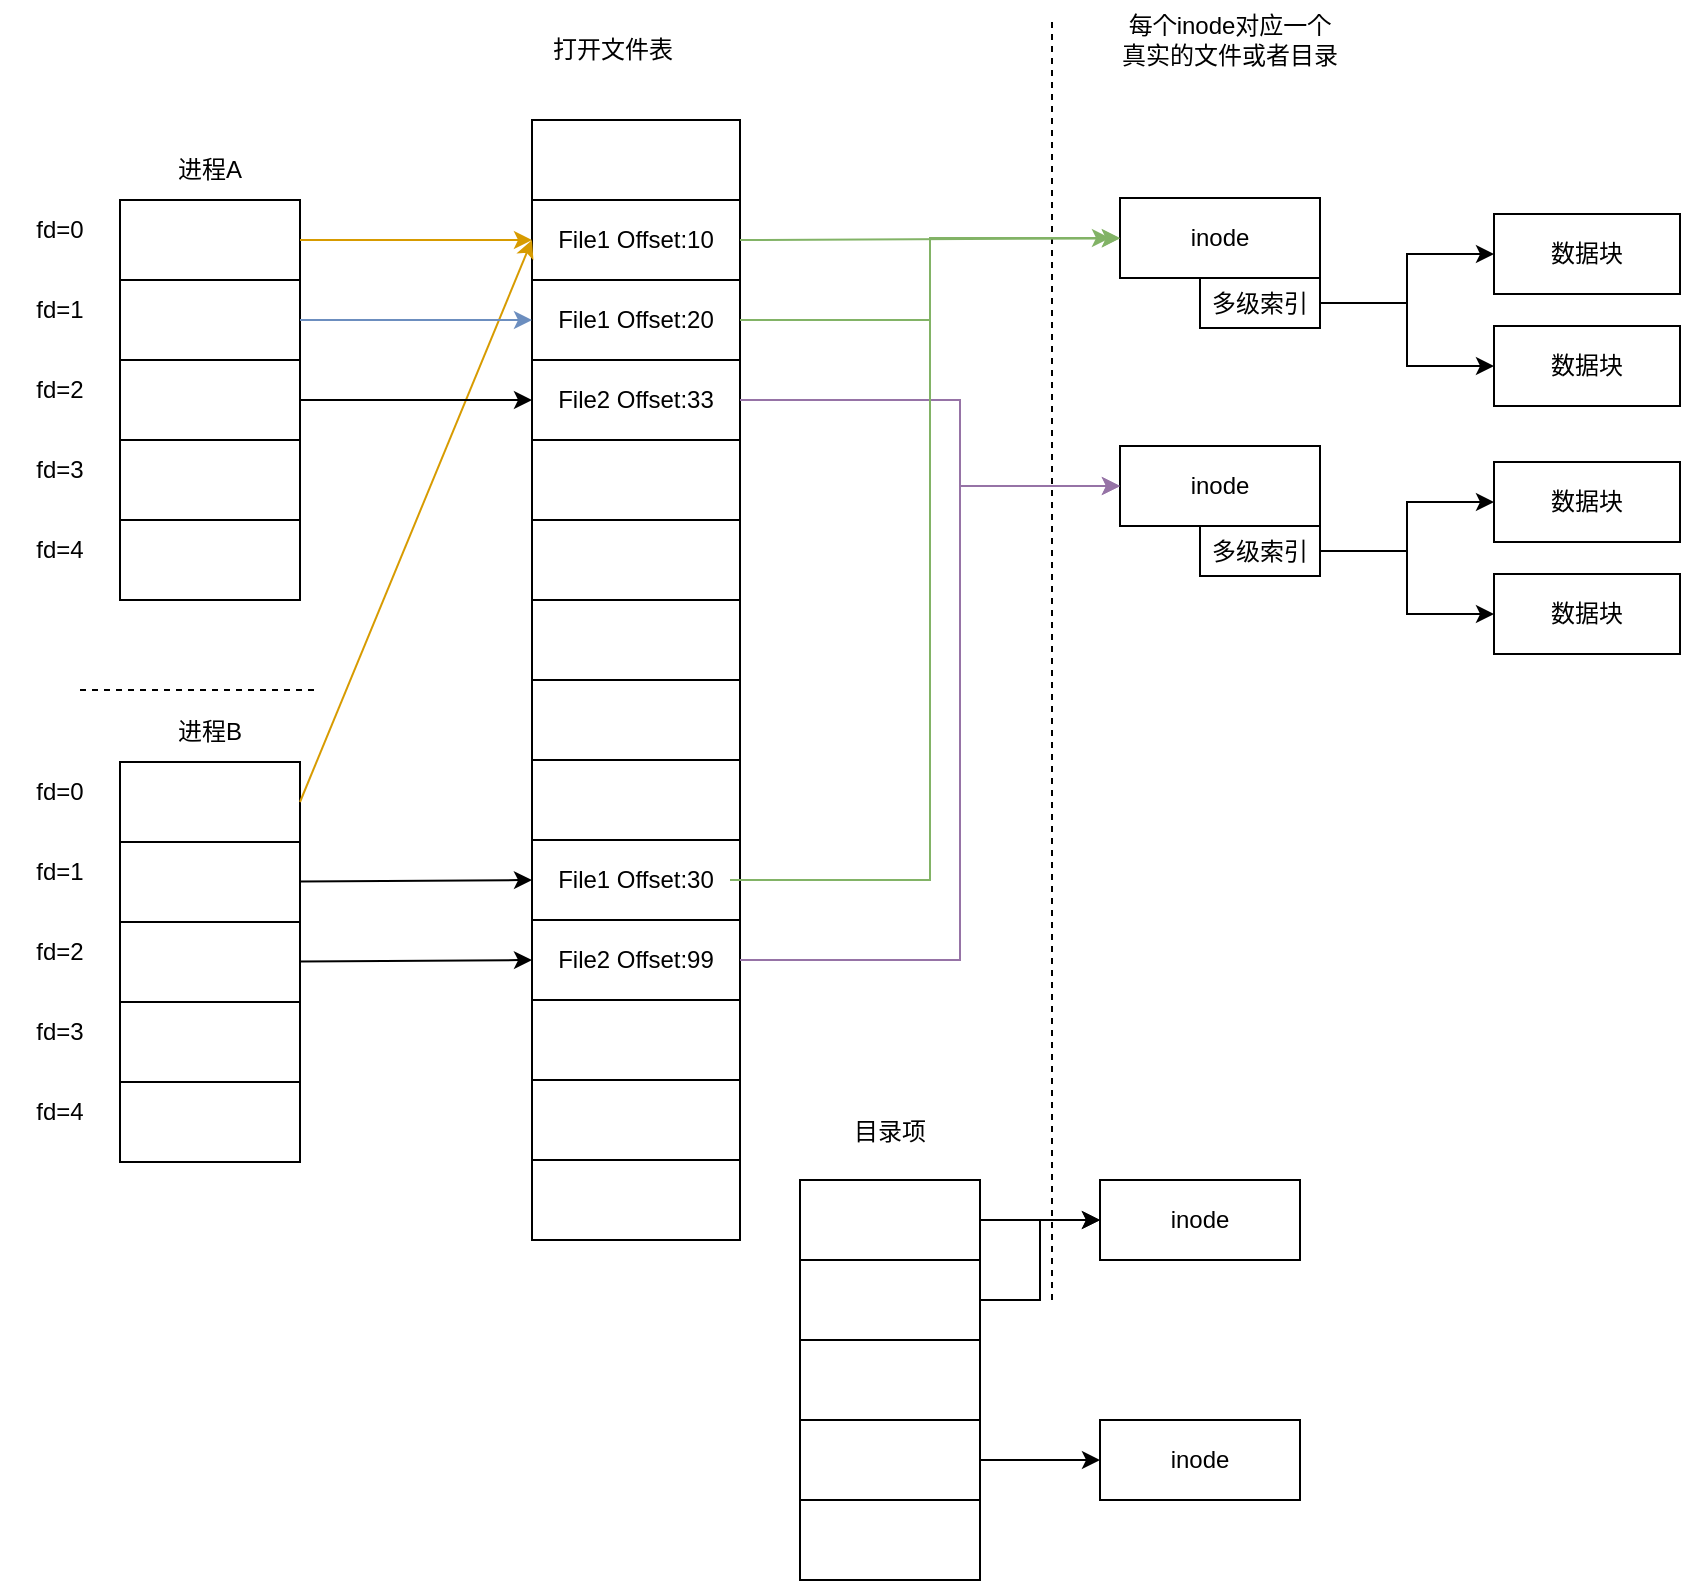 <mxfile version="20.4.0" type="github">
  <diagram id="ZzIfgdE_HQE-ywpYCpP_" name="第 1 页">
    <mxGraphModel dx="1550" dy="844" grid="1" gridSize="10" guides="1" tooltips="1" connect="1" arrows="1" fold="1" page="1" pageScale="1" pageWidth="827" pageHeight="1169" math="0" shadow="0">
      <root>
        <mxCell id="0" />
        <mxCell id="1" parent="0" />
        <mxCell id="CD1J--MnG_Ev1wGPMHWV-1" value="" style="shape=table;html=1;whiteSpace=wrap;startSize=0;container=1;collapsible=0;childLayout=tableLayout;" vertex="1" parent="1">
          <mxGeometry x="140" y="290" width="90" height="200" as="geometry" />
        </mxCell>
        <mxCell id="CD1J--MnG_Ev1wGPMHWV-2" value="" style="shape=tableRow;horizontal=0;startSize=0;swimlaneHead=0;swimlaneBody=0;top=0;left=0;bottom=0;right=0;collapsible=0;dropTarget=0;fillColor=none;points=[[0,0.5],[1,0.5]];portConstraint=eastwest;" vertex="1" parent="CD1J--MnG_Ev1wGPMHWV-1">
          <mxGeometry width="90" height="40" as="geometry" />
        </mxCell>
        <mxCell id="CD1J--MnG_Ev1wGPMHWV-3" value="" style="shape=partialRectangle;html=1;whiteSpace=wrap;connectable=0;fillColor=none;top=0;left=0;bottom=0;right=0;overflow=hidden;" vertex="1" parent="CD1J--MnG_Ev1wGPMHWV-2">
          <mxGeometry width="90" height="40" as="geometry">
            <mxRectangle width="90" height="40" as="alternateBounds" />
          </mxGeometry>
        </mxCell>
        <mxCell id="CD1J--MnG_Ev1wGPMHWV-14" value="" style="shape=tableRow;horizontal=0;startSize=0;swimlaneHead=0;swimlaneBody=0;top=0;left=0;bottom=0;right=0;collapsible=0;dropTarget=0;fillColor=none;points=[[0,0.5],[1,0.5]];portConstraint=eastwest;" vertex="1" parent="CD1J--MnG_Ev1wGPMHWV-1">
          <mxGeometry y="40" width="90" height="40" as="geometry" />
        </mxCell>
        <mxCell id="CD1J--MnG_Ev1wGPMHWV-15" value="" style="shape=partialRectangle;html=1;whiteSpace=wrap;connectable=0;fillColor=none;top=0;left=0;bottom=0;right=0;overflow=hidden;" vertex="1" parent="CD1J--MnG_Ev1wGPMHWV-14">
          <mxGeometry width="90" height="40" as="geometry">
            <mxRectangle width="90" height="40" as="alternateBounds" />
          </mxGeometry>
        </mxCell>
        <mxCell id="CD1J--MnG_Ev1wGPMHWV-6" value="" style="shape=tableRow;horizontal=0;startSize=0;swimlaneHead=0;swimlaneBody=0;top=0;left=0;bottom=0;right=0;collapsible=0;dropTarget=0;fillColor=none;points=[[0,0.5],[1,0.5]];portConstraint=eastwest;" vertex="1" parent="CD1J--MnG_Ev1wGPMHWV-1">
          <mxGeometry y="80" width="90" height="40" as="geometry" />
        </mxCell>
        <mxCell id="CD1J--MnG_Ev1wGPMHWV-7" value="" style="shape=partialRectangle;html=1;whiteSpace=wrap;connectable=0;fillColor=none;top=0;left=0;bottom=0;right=0;overflow=hidden;" vertex="1" parent="CD1J--MnG_Ev1wGPMHWV-6">
          <mxGeometry width="90" height="40" as="geometry">
            <mxRectangle width="90" height="40" as="alternateBounds" />
          </mxGeometry>
        </mxCell>
        <mxCell id="CD1J--MnG_Ev1wGPMHWV-10" value="" style="shape=tableRow;horizontal=0;startSize=0;swimlaneHead=0;swimlaneBody=0;top=0;left=0;bottom=0;right=0;collapsible=0;dropTarget=0;fillColor=none;points=[[0,0.5],[1,0.5]];portConstraint=eastwest;" vertex="1" parent="CD1J--MnG_Ev1wGPMHWV-1">
          <mxGeometry y="120" width="90" height="40" as="geometry" />
        </mxCell>
        <mxCell id="CD1J--MnG_Ev1wGPMHWV-11" value="" style="shape=partialRectangle;html=1;whiteSpace=wrap;connectable=0;fillColor=none;top=0;left=0;bottom=0;right=0;overflow=hidden;" vertex="1" parent="CD1J--MnG_Ev1wGPMHWV-10">
          <mxGeometry width="90" height="40" as="geometry">
            <mxRectangle width="90" height="40" as="alternateBounds" />
          </mxGeometry>
        </mxCell>
        <mxCell id="CD1J--MnG_Ev1wGPMHWV-19" style="shape=tableRow;horizontal=0;startSize=0;swimlaneHead=0;swimlaneBody=0;top=0;left=0;bottom=0;right=0;collapsible=0;dropTarget=0;fillColor=none;points=[[0,0.5],[1,0.5]];portConstraint=eastwest;" vertex="1" parent="CD1J--MnG_Ev1wGPMHWV-1">
          <mxGeometry y="160" width="90" height="40" as="geometry" />
        </mxCell>
        <mxCell id="CD1J--MnG_Ev1wGPMHWV-20" style="shape=partialRectangle;html=1;whiteSpace=wrap;connectable=0;fillColor=none;top=0;left=0;bottom=0;right=0;overflow=hidden;" vertex="1" parent="CD1J--MnG_Ev1wGPMHWV-19">
          <mxGeometry width="90" height="40" as="geometry">
            <mxRectangle width="90" height="40" as="alternateBounds" />
          </mxGeometry>
        </mxCell>
        <mxCell id="CD1J--MnG_Ev1wGPMHWV-22" value="fd=0" style="text;html=1;strokeColor=none;fillColor=none;align=center;verticalAlign=middle;whiteSpace=wrap;rounded=0;" vertex="1" parent="1">
          <mxGeometry x="80" y="290" width="60" height="30" as="geometry" />
        </mxCell>
        <mxCell id="CD1J--MnG_Ev1wGPMHWV-24" value="fd=1" style="text;html=1;strokeColor=none;fillColor=none;align=center;verticalAlign=middle;whiteSpace=wrap;rounded=0;" vertex="1" parent="1">
          <mxGeometry x="80" y="330" width="60" height="30" as="geometry" />
        </mxCell>
        <mxCell id="CD1J--MnG_Ev1wGPMHWV-25" value="fd=2" style="text;html=1;strokeColor=none;fillColor=none;align=center;verticalAlign=middle;whiteSpace=wrap;rounded=0;" vertex="1" parent="1">
          <mxGeometry x="80" y="370" width="60" height="30" as="geometry" />
        </mxCell>
        <mxCell id="CD1J--MnG_Ev1wGPMHWV-26" value="fd=3" style="text;html=1;strokeColor=none;fillColor=none;align=center;verticalAlign=middle;whiteSpace=wrap;rounded=0;" vertex="1" parent="1">
          <mxGeometry x="80" y="410" width="60" height="30" as="geometry" />
        </mxCell>
        <mxCell id="CD1J--MnG_Ev1wGPMHWV-27" value="fd=4" style="text;html=1;strokeColor=none;fillColor=none;align=center;verticalAlign=middle;whiteSpace=wrap;rounded=0;" vertex="1" parent="1">
          <mxGeometry x="80" y="450" width="60" height="30" as="geometry" />
        </mxCell>
        <mxCell id="CD1J--MnG_Ev1wGPMHWV-28" value="" style="shape=table;html=1;whiteSpace=wrap;startSize=0;container=1;collapsible=0;childLayout=tableLayout;" vertex="1" parent="1">
          <mxGeometry x="346" y="250" width="104" height="560" as="geometry" />
        </mxCell>
        <mxCell id="CD1J--MnG_Ev1wGPMHWV-29" value="" style="shape=tableRow;horizontal=0;startSize=0;swimlaneHead=0;swimlaneBody=0;top=0;left=0;bottom=0;right=0;collapsible=0;dropTarget=0;fillColor=none;points=[[0,0.5],[1,0.5]];portConstraint=eastwest;" vertex="1" parent="CD1J--MnG_Ev1wGPMHWV-28">
          <mxGeometry width="104" height="40" as="geometry" />
        </mxCell>
        <mxCell id="CD1J--MnG_Ev1wGPMHWV-30" value="" style="shape=partialRectangle;html=1;whiteSpace=wrap;connectable=0;fillColor=none;top=0;left=0;bottom=0;right=0;overflow=hidden;" vertex="1" parent="CD1J--MnG_Ev1wGPMHWV-29">
          <mxGeometry width="104" height="40" as="geometry">
            <mxRectangle width="104" height="40" as="alternateBounds" />
          </mxGeometry>
        </mxCell>
        <mxCell id="CD1J--MnG_Ev1wGPMHWV-31" value="" style="shape=tableRow;horizontal=0;startSize=0;swimlaneHead=0;swimlaneBody=0;top=0;left=0;bottom=0;right=0;collapsible=0;dropTarget=0;fillColor=none;points=[[0,0.5],[1,0.5]];portConstraint=eastwest;" vertex="1" parent="CD1J--MnG_Ev1wGPMHWV-28">
          <mxGeometry y="40" width="104" height="40" as="geometry" />
        </mxCell>
        <mxCell id="CD1J--MnG_Ev1wGPMHWV-32" value="File1 Offset:10" style="shape=partialRectangle;html=1;whiteSpace=wrap;connectable=0;fillColor=none;top=0;left=0;bottom=0;right=0;overflow=hidden;" vertex="1" parent="CD1J--MnG_Ev1wGPMHWV-31">
          <mxGeometry width="104" height="40" as="geometry">
            <mxRectangle width="104" height="40" as="alternateBounds" />
          </mxGeometry>
        </mxCell>
        <mxCell id="CD1J--MnG_Ev1wGPMHWV-33" value="" style="shape=tableRow;horizontal=0;startSize=0;swimlaneHead=0;swimlaneBody=0;top=0;left=0;bottom=0;right=0;collapsible=0;dropTarget=0;fillColor=none;points=[[0,0.5],[1,0.5]];portConstraint=eastwest;" vertex="1" parent="CD1J--MnG_Ev1wGPMHWV-28">
          <mxGeometry y="80" width="104" height="40" as="geometry" />
        </mxCell>
        <mxCell id="CD1J--MnG_Ev1wGPMHWV-34" value="File1 Offset:20" style="shape=partialRectangle;html=1;whiteSpace=wrap;connectable=0;fillColor=none;top=0;left=0;bottom=0;right=0;overflow=hidden;" vertex="1" parent="CD1J--MnG_Ev1wGPMHWV-33">
          <mxGeometry width="104" height="40" as="geometry">
            <mxRectangle width="104" height="40" as="alternateBounds" />
          </mxGeometry>
        </mxCell>
        <mxCell id="CD1J--MnG_Ev1wGPMHWV-35" value="" style="shape=tableRow;horizontal=0;startSize=0;swimlaneHead=0;swimlaneBody=0;top=0;left=0;bottom=0;right=0;collapsible=0;dropTarget=0;fillColor=none;points=[[0,0.5],[1,0.5]];portConstraint=eastwest;" vertex="1" parent="CD1J--MnG_Ev1wGPMHWV-28">
          <mxGeometry y="120" width="104" height="40" as="geometry" />
        </mxCell>
        <mxCell id="CD1J--MnG_Ev1wGPMHWV-36" value="File2 Offset:33" style="shape=partialRectangle;html=1;whiteSpace=wrap;connectable=0;fillColor=none;top=0;left=0;bottom=0;right=0;overflow=hidden;" vertex="1" parent="CD1J--MnG_Ev1wGPMHWV-35">
          <mxGeometry width="104" height="40" as="geometry">
            <mxRectangle width="104" height="40" as="alternateBounds" />
          </mxGeometry>
        </mxCell>
        <mxCell id="CD1J--MnG_Ev1wGPMHWV-37" style="shape=tableRow;horizontal=0;startSize=0;swimlaneHead=0;swimlaneBody=0;top=0;left=0;bottom=0;right=0;collapsible=0;dropTarget=0;fillColor=none;points=[[0,0.5],[1,0.5]];portConstraint=eastwest;" vertex="1" parent="CD1J--MnG_Ev1wGPMHWV-28">
          <mxGeometry y="160" width="104" height="40" as="geometry" />
        </mxCell>
        <mxCell id="CD1J--MnG_Ev1wGPMHWV-38" style="shape=partialRectangle;html=1;whiteSpace=wrap;connectable=0;fillColor=none;top=0;left=0;bottom=0;right=0;overflow=hidden;" vertex="1" parent="CD1J--MnG_Ev1wGPMHWV-37">
          <mxGeometry width="104" height="40" as="geometry">
            <mxRectangle width="104" height="40" as="alternateBounds" />
          </mxGeometry>
        </mxCell>
        <mxCell id="CD1J--MnG_Ev1wGPMHWV-63" style="shape=tableRow;horizontal=0;startSize=0;swimlaneHead=0;swimlaneBody=0;top=0;left=0;bottom=0;right=0;collapsible=0;dropTarget=0;fillColor=none;points=[[0,0.5],[1,0.5]];portConstraint=eastwest;" vertex="1" parent="CD1J--MnG_Ev1wGPMHWV-28">
          <mxGeometry y="200" width="104" height="40" as="geometry" />
        </mxCell>
        <mxCell id="CD1J--MnG_Ev1wGPMHWV-64" style="shape=partialRectangle;html=1;whiteSpace=wrap;connectable=0;fillColor=none;top=0;left=0;bottom=0;right=0;overflow=hidden;" vertex="1" parent="CD1J--MnG_Ev1wGPMHWV-63">
          <mxGeometry width="104" height="40" as="geometry">
            <mxRectangle width="104" height="40" as="alternateBounds" />
          </mxGeometry>
        </mxCell>
        <mxCell id="CD1J--MnG_Ev1wGPMHWV-65" style="shape=tableRow;horizontal=0;startSize=0;swimlaneHead=0;swimlaneBody=0;top=0;left=0;bottom=0;right=0;collapsible=0;dropTarget=0;fillColor=none;points=[[0,0.5],[1,0.5]];portConstraint=eastwest;" vertex="1" parent="CD1J--MnG_Ev1wGPMHWV-28">
          <mxGeometry y="240" width="104" height="40" as="geometry" />
        </mxCell>
        <mxCell id="CD1J--MnG_Ev1wGPMHWV-66" style="shape=partialRectangle;html=1;whiteSpace=wrap;connectable=0;fillColor=none;top=0;left=0;bottom=0;right=0;overflow=hidden;" vertex="1" parent="CD1J--MnG_Ev1wGPMHWV-65">
          <mxGeometry width="104" height="40" as="geometry">
            <mxRectangle width="104" height="40" as="alternateBounds" />
          </mxGeometry>
        </mxCell>
        <mxCell id="CD1J--MnG_Ev1wGPMHWV-67" style="shape=tableRow;horizontal=0;startSize=0;swimlaneHead=0;swimlaneBody=0;top=0;left=0;bottom=0;right=0;collapsible=0;dropTarget=0;fillColor=none;points=[[0,0.5],[1,0.5]];portConstraint=eastwest;" vertex="1" parent="CD1J--MnG_Ev1wGPMHWV-28">
          <mxGeometry y="280" width="104" height="40" as="geometry" />
        </mxCell>
        <mxCell id="CD1J--MnG_Ev1wGPMHWV-68" style="shape=partialRectangle;html=1;whiteSpace=wrap;connectable=0;fillColor=none;top=0;left=0;bottom=0;right=0;overflow=hidden;" vertex="1" parent="CD1J--MnG_Ev1wGPMHWV-67">
          <mxGeometry width="104" height="40" as="geometry">
            <mxRectangle width="104" height="40" as="alternateBounds" />
          </mxGeometry>
        </mxCell>
        <mxCell id="CD1J--MnG_Ev1wGPMHWV-69" style="shape=tableRow;horizontal=0;startSize=0;swimlaneHead=0;swimlaneBody=0;top=0;left=0;bottom=0;right=0;collapsible=0;dropTarget=0;fillColor=none;points=[[0,0.5],[1,0.5]];portConstraint=eastwest;" vertex="1" parent="CD1J--MnG_Ev1wGPMHWV-28">
          <mxGeometry y="320" width="104" height="40" as="geometry" />
        </mxCell>
        <mxCell id="CD1J--MnG_Ev1wGPMHWV-70" style="shape=partialRectangle;html=1;whiteSpace=wrap;connectable=0;fillColor=none;top=0;left=0;bottom=0;right=0;overflow=hidden;" vertex="1" parent="CD1J--MnG_Ev1wGPMHWV-69">
          <mxGeometry width="104" height="40" as="geometry">
            <mxRectangle width="104" height="40" as="alternateBounds" />
          </mxGeometry>
        </mxCell>
        <mxCell id="CD1J--MnG_Ev1wGPMHWV-71" style="shape=tableRow;horizontal=0;startSize=0;swimlaneHead=0;swimlaneBody=0;top=0;left=0;bottom=0;right=0;collapsible=0;dropTarget=0;fillColor=none;points=[[0,0.5],[1,0.5]];portConstraint=eastwest;" vertex="1" parent="CD1J--MnG_Ev1wGPMHWV-28">
          <mxGeometry y="360" width="104" height="40" as="geometry" />
        </mxCell>
        <mxCell id="CD1J--MnG_Ev1wGPMHWV-72" value="File1 Offset:30" style="shape=partialRectangle;html=1;whiteSpace=wrap;connectable=0;fillColor=none;top=0;left=0;bottom=0;right=0;overflow=hidden;" vertex="1" parent="CD1J--MnG_Ev1wGPMHWV-71">
          <mxGeometry width="104" height="40" as="geometry">
            <mxRectangle width="104" height="40" as="alternateBounds" />
          </mxGeometry>
        </mxCell>
        <mxCell id="CD1J--MnG_Ev1wGPMHWV-73" style="shape=tableRow;horizontal=0;startSize=0;swimlaneHead=0;swimlaneBody=0;top=0;left=0;bottom=0;right=0;collapsible=0;dropTarget=0;fillColor=none;points=[[0,0.5],[1,0.5]];portConstraint=eastwest;" vertex="1" parent="CD1J--MnG_Ev1wGPMHWV-28">
          <mxGeometry y="400" width="104" height="40" as="geometry" />
        </mxCell>
        <mxCell id="CD1J--MnG_Ev1wGPMHWV-74" value="File2 Offset:99" style="shape=partialRectangle;html=1;whiteSpace=wrap;connectable=0;fillColor=none;top=0;left=0;bottom=0;right=0;overflow=hidden;" vertex="1" parent="CD1J--MnG_Ev1wGPMHWV-73">
          <mxGeometry width="104" height="40" as="geometry">
            <mxRectangle width="104" height="40" as="alternateBounds" />
          </mxGeometry>
        </mxCell>
        <mxCell id="CD1J--MnG_Ev1wGPMHWV-75" style="shape=tableRow;horizontal=0;startSize=0;swimlaneHead=0;swimlaneBody=0;top=0;left=0;bottom=0;right=0;collapsible=0;dropTarget=0;fillColor=none;points=[[0,0.5],[1,0.5]];portConstraint=eastwest;" vertex="1" parent="CD1J--MnG_Ev1wGPMHWV-28">
          <mxGeometry y="440" width="104" height="40" as="geometry" />
        </mxCell>
        <mxCell id="CD1J--MnG_Ev1wGPMHWV-76" style="shape=partialRectangle;html=1;whiteSpace=wrap;connectable=0;fillColor=none;top=0;left=0;bottom=0;right=0;overflow=hidden;" vertex="1" parent="CD1J--MnG_Ev1wGPMHWV-75">
          <mxGeometry width="104" height="40" as="geometry">
            <mxRectangle width="104" height="40" as="alternateBounds" />
          </mxGeometry>
        </mxCell>
        <mxCell id="CD1J--MnG_Ev1wGPMHWV-77" style="shape=tableRow;horizontal=0;startSize=0;swimlaneHead=0;swimlaneBody=0;top=0;left=0;bottom=0;right=0;collapsible=0;dropTarget=0;fillColor=none;points=[[0,0.5],[1,0.5]];portConstraint=eastwest;" vertex="1" parent="CD1J--MnG_Ev1wGPMHWV-28">
          <mxGeometry y="480" width="104" height="40" as="geometry" />
        </mxCell>
        <mxCell id="CD1J--MnG_Ev1wGPMHWV-78" style="shape=partialRectangle;html=1;whiteSpace=wrap;connectable=0;fillColor=none;top=0;left=0;bottom=0;right=0;overflow=hidden;" vertex="1" parent="CD1J--MnG_Ev1wGPMHWV-77">
          <mxGeometry width="104" height="40" as="geometry">
            <mxRectangle width="104" height="40" as="alternateBounds" />
          </mxGeometry>
        </mxCell>
        <mxCell id="CD1J--MnG_Ev1wGPMHWV-79" style="shape=tableRow;horizontal=0;startSize=0;swimlaneHead=0;swimlaneBody=0;top=0;left=0;bottom=0;right=0;collapsible=0;dropTarget=0;fillColor=none;points=[[0,0.5],[1,0.5]];portConstraint=eastwest;" vertex="1" parent="CD1J--MnG_Ev1wGPMHWV-28">
          <mxGeometry y="520" width="104" height="40" as="geometry" />
        </mxCell>
        <mxCell id="CD1J--MnG_Ev1wGPMHWV-80" style="shape=partialRectangle;html=1;whiteSpace=wrap;connectable=0;fillColor=none;top=0;left=0;bottom=0;right=0;overflow=hidden;" vertex="1" parent="CD1J--MnG_Ev1wGPMHWV-79">
          <mxGeometry width="104" height="40" as="geometry">
            <mxRectangle width="104" height="40" as="alternateBounds" />
          </mxGeometry>
        </mxCell>
        <mxCell id="CD1J--MnG_Ev1wGPMHWV-39" value="打开文件表" style="text;html=1;align=center;verticalAlign=middle;resizable=0;points=[];autosize=1;strokeColor=none;fillColor=none;" vertex="1" parent="1">
          <mxGeometry x="346" y="200" width="80" height="30" as="geometry" />
        </mxCell>
        <mxCell id="CD1J--MnG_Ev1wGPMHWV-40" value="" style="shape=table;html=1;whiteSpace=wrap;startSize=0;container=1;collapsible=0;childLayout=tableLayout;" vertex="1" parent="1">
          <mxGeometry x="140" y="571" width="90" height="200" as="geometry" />
        </mxCell>
        <mxCell id="CD1J--MnG_Ev1wGPMHWV-41" value="" style="shape=tableRow;horizontal=0;startSize=0;swimlaneHead=0;swimlaneBody=0;top=0;left=0;bottom=0;right=0;collapsible=0;dropTarget=0;fillColor=none;points=[[0,0.5],[1,0.5]];portConstraint=eastwest;" vertex="1" parent="CD1J--MnG_Ev1wGPMHWV-40">
          <mxGeometry width="90" height="40" as="geometry" />
        </mxCell>
        <mxCell id="CD1J--MnG_Ev1wGPMHWV-42" value="" style="shape=partialRectangle;html=1;whiteSpace=wrap;connectable=0;fillColor=none;top=0;left=0;bottom=0;right=0;overflow=hidden;" vertex="1" parent="CD1J--MnG_Ev1wGPMHWV-41">
          <mxGeometry width="90" height="40" as="geometry">
            <mxRectangle width="90" height="40" as="alternateBounds" />
          </mxGeometry>
        </mxCell>
        <mxCell id="CD1J--MnG_Ev1wGPMHWV-43" value="" style="shape=tableRow;horizontal=0;startSize=0;swimlaneHead=0;swimlaneBody=0;top=0;left=0;bottom=0;right=0;collapsible=0;dropTarget=0;fillColor=none;points=[[0,0.5],[1,0.5]];portConstraint=eastwest;" vertex="1" parent="CD1J--MnG_Ev1wGPMHWV-40">
          <mxGeometry y="40" width="90" height="40" as="geometry" />
        </mxCell>
        <mxCell id="CD1J--MnG_Ev1wGPMHWV-44" value="" style="shape=partialRectangle;html=1;whiteSpace=wrap;connectable=0;fillColor=none;top=0;left=0;bottom=0;right=0;overflow=hidden;" vertex="1" parent="CD1J--MnG_Ev1wGPMHWV-43">
          <mxGeometry width="90" height="40" as="geometry">
            <mxRectangle width="90" height="40" as="alternateBounds" />
          </mxGeometry>
        </mxCell>
        <mxCell id="CD1J--MnG_Ev1wGPMHWV-45" value="" style="shape=tableRow;horizontal=0;startSize=0;swimlaneHead=0;swimlaneBody=0;top=0;left=0;bottom=0;right=0;collapsible=0;dropTarget=0;fillColor=none;points=[[0,0.5],[1,0.5]];portConstraint=eastwest;" vertex="1" parent="CD1J--MnG_Ev1wGPMHWV-40">
          <mxGeometry y="80" width="90" height="40" as="geometry" />
        </mxCell>
        <mxCell id="CD1J--MnG_Ev1wGPMHWV-46" value="" style="shape=partialRectangle;html=1;whiteSpace=wrap;connectable=0;fillColor=none;top=0;left=0;bottom=0;right=0;overflow=hidden;" vertex="1" parent="CD1J--MnG_Ev1wGPMHWV-45">
          <mxGeometry width="90" height="40" as="geometry">
            <mxRectangle width="90" height="40" as="alternateBounds" />
          </mxGeometry>
        </mxCell>
        <mxCell id="CD1J--MnG_Ev1wGPMHWV-47" value="" style="shape=tableRow;horizontal=0;startSize=0;swimlaneHead=0;swimlaneBody=0;top=0;left=0;bottom=0;right=0;collapsible=0;dropTarget=0;fillColor=none;points=[[0,0.5],[1,0.5]];portConstraint=eastwest;" vertex="1" parent="CD1J--MnG_Ev1wGPMHWV-40">
          <mxGeometry y="120" width="90" height="40" as="geometry" />
        </mxCell>
        <mxCell id="CD1J--MnG_Ev1wGPMHWV-48" value="" style="shape=partialRectangle;html=1;whiteSpace=wrap;connectable=0;fillColor=none;top=0;left=0;bottom=0;right=0;overflow=hidden;" vertex="1" parent="CD1J--MnG_Ev1wGPMHWV-47">
          <mxGeometry width="90" height="40" as="geometry">
            <mxRectangle width="90" height="40" as="alternateBounds" />
          </mxGeometry>
        </mxCell>
        <mxCell id="CD1J--MnG_Ev1wGPMHWV-49" style="shape=tableRow;horizontal=0;startSize=0;swimlaneHead=0;swimlaneBody=0;top=0;left=0;bottom=0;right=0;collapsible=0;dropTarget=0;fillColor=none;points=[[0,0.5],[1,0.5]];portConstraint=eastwest;" vertex="1" parent="CD1J--MnG_Ev1wGPMHWV-40">
          <mxGeometry y="160" width="90" height="40" as="geometry" />
        </mxCell>
        <mxCell id="CD1J--MnG_Ev1wGPMHWV-50" style="shape=partialRectangle;html=1;whiteSpace=wrap;connectable=0;fillColor=none;top=0;left=0;bottom=0;right=0;overflow=hidden;" vertex="1" parent="CD1J--MnG_Ev1wGPMHWV-49">
          <mxGeometry width="90" height="40" as="geometry">
            <mxRectangle width="90" height="40" as="alternateBounds" />
          </mxGeometry>
        </mxCell>
        <mxCell id="CD1J--MnG_Ev1wGPMHWV-51" value="fd=0" style="text;html=1;strokeColor=none;fillColor=none;align=center;verticalAlign=middle;whiteSpace=wrap;rounded=0;" vertex="1" parent="1">
          <mxGeometry x="80" y="571" width="60" height="30" as="geometry" />
        </mxCell>
        <mxCell id="CD1J--MnG_Ev1wGPMHWV-52" value="fd=1" style="text;html=1;strokeColor=none;fillColor=none;align=center;verticalAlign=middle;whiteSpace=wrap;rounded=0;" vertex="1" parent="1">
          <mxGeometry x="80" y="611" width="60" height="30" as="geometry" />
        </mxCell>
        <mxCell id="CD1J--MnG_Ev1wGPMHWV-53" value="fd=2" style="text;html=1;strokeColor=none;fillColor=none;align=center;verticalAlign=middle;whiteSpace=wrap;rounded=0;" vertex="1" parent="1">
          <mxGeometry x="80" y="651" width="60" height="30" as="geometry" />
        </mxCell>
        <mxCell id="CD1J--MnG_Ev1wGPMHWV-54" value="fd=3" style="text;html=1;strokeColor=none;fillColor=none;align=center;verticalAlign=middle;whiteSpace=wrap;rounded=0;" vertex="1" parent="1">
          <mxGeometry x="80" y="691" width="60" height="30" as="geometry" />
        </mxCell>
        <mxCell id="CD1J--MnG_Ev1wGPMHWV-55" value="fd=4" style="text;html=1;strokeColor=none;fillColor=none;align=center;verticalAlign=middle;whiteSpace=wrap;rounded=0;" vertex="1" parent="1">
          <mxGeometry x="80" y="731" width="60" height="30" as="geometry" />
        </mxCell>
        <mxCell id="CD1J--MnG_Ev1wGPMHWV-59" value="" style="endArrow=none;dashed=1;html=1;rounded=0;" edge="1" parent="1">
          <mxGeometry width="50" height="50" relative="1" as="geometry">
            <mxPoint x="120" y="535" as="sourcePoint" />
            <mxPoint x="240" y="535" as="targetPoint" />
          </mxGeometry>
        </mxCell>
        <mxCell id="CD1J--MnG_Ev1wGPMHWV-61" value="进程B" style="text;html=1;strokeColor=none;fillColor=none;align=center;verticalAlign=middle;whiteSpace=wrap;rounded=0;" vertex="1" parent="1">
          <mxGeometry x="155" y="541" width="60" height="30" as="geometry" />
        </mxCell>
        <mxCell id="CD1J--MnG_Ev1wGPMHWV-62" value="进程A" style="text;html=1;strokeColor=none;fillColor=none;align=center;verticalAlign=middle;whiteSpace=wrap;rounded=0;" vertex="1" parent="1">
          <mxGeometry x="155" y="260" width="60" height="30" as="geometry" />
        </mxCell>
        <mxCell id="CD1J--MnG_Ev1wGPMHWV-81" style="edgeStyle=orthogonalEdgeStyle;rounded=0;orthogonalLoop=1;jettySize=auto;html=1;exitX=1;exitY=0.5;exitDx=0;exitDy=0;entryX=0;entryY=0.5;entryDx=0;entryDy=0;fillColor=#ffe6cc;strokeColor=#d79b00;" edge="1" parent="1" source="CD1J--MnG_Ev1wGPMHWV-2" target="CD1J--MnG_Ev1wGPMHWV-31">
          <mxGeometry relative="1" as="geometry" />
        </mxCell>
        <mxCell id="CD1J--MnG_Ev1wGPMHWV-82" style="rounded=0;orthogonalLoop=1;jettySize=auto;html=1;exitX=1;exitY=0.5;exitDx=0;exitDy=0;entryX=0;entryY=0.5;entryDx=0;entryDy=0;fillColor=#ffe6cc;strokeColor=#d79b00;" edge="1" parent="1" source="CD1J--MnG_Ev1wGPMHWV-41" target="CD1J--MnG_Ev1wGPMHWV-31">
          <mxGeometry relative="1" as="geometry" />
        </mxCell>
        <mxCell id="CD1J--MnG_Ev1wGPMHWV-83" style="edgeStyle=none;rounded=0;orthogonalLoop=1;jettySize=auto;html=1;fillColor=#dae8fc;strokeColor=#6c8ebf;" edge="1" parent="1" source="CD1J--MnG_Ev1wGPMHWV-14" target="CD1J--MnG_Ev1wGPMHWV-33">
          <mxGeometry relative="1" as="geometry" />
        </mxCell>
        <mxCell id="CD1J--MnG_Ev1wGPMHWV-84" style="edgeStyle=none;rounded=0;orthogonalLoop=1;jettySize=auto;html=1;" edge="1" parent="1" source="CD1J--MnG_Ev1wGPMHWV-6" target="CD1J--MnG_Ev1wGPMHWV-35">
          <mxGeometry relative="1" as="geometry" />
        </mxCell>
        <mxCell id="CD1J--MnG_Ev1wGPMHWV-85" style="edgeStyle=none;rounded=0;orthogonalLoop=1;jettySize=auto;html=1;entryX=0;entryY=0.5;entryDx=0;entryDy=0;" edge="1" parent="1" source="CD1J--MnG_Ev1wGPMHWV-43" target="CD1J--MnG_Ev1wGPMHWV-71">
          <mxGeometry relative="1" as="geometry" />
        </mxCell>
        <mxCell id="CD1J--MnG_Ev1wGPMHWV-86" style="edgeStyle=none;rounded=0;orthogonalLoop=1;jettySize=auto;html=1;entryX=0;entryY=0.5;entryDx=0;entryDy=0;" edge="1" parent="1" source="CD1J--MnG_Ev1wGPMHWV-45" target="CD1J--MnG_Ev1wGPMHWV-73">
          <mxGeometry relative="1" as="geometry" />
        </mxCell>
        <mxCell id="CD1J--MnG_Ev1wGPMHWV-87" value="" style="endArrow=none;dashed=1;html=1;rounded=0;fillColor=#33FFFF;" edge="1" parent="1">
          <mxGeometry width="50" height="50" relative="1" as="geometry">
            <mxPoint x="606" y="840" as="sourcePoint" />
            <mxPoint x="606" y="200" as="targetPoint" />
          </mxGeometry>
        </mxCell>
        <mxCell id="CD1J--MnG_Ev1wGPMHWV-88" value="inode" style="rounded=0;whiteSpace=wrap;html=1;" vertex="1" parent="1">
          <mxGeometry x="640" y="289" width="100" height="40" as="geometry" />
        </mxCell>
        <mxCell id="CD1J--MnG_Ev1wGPMHWV-89" style="edgeStyle=none;rounded=0;orthogonalLoop=1;jettySize=auto;html=1;exitX=1;exitY=0.5;exitDx=0;exitDy=0;fillColor=#d5e8d4;strokeColor=#82b366;" edge="1" parent="1" source="CD1J--MnG_Ev1wGPMHWV-31" target="CD1J--MnG_Ev1wGPMHWV-88">
          <mxGeometry relative="1" as="geometry" />
        </mxCell>
        <mxCell id="CD1J--MnG_Ev1wGPMHWV-93" style="edgeStyle=orthogonalEdgeStyle;rounded=0;orthogonalLoop=1;jettySize=auto;html=1;entryX=0;entryY=0.5;entryDx=0;entryDy=0;fillColor=#33FFFF;" edge="1" parent="1" source="CD1J--MnG_Ev1wGPMHWV-91" target="CD1J--MnG_Ev1wGPMHWV-92">
          <mxGeometry relative="1" as="geometry" />
        </mxCell>
        <mxCell id="CD1J--MnG_Ev1wGPMHWV-95" style="edgeStyle=orthogonalEdgeStyle;rounded=0;orthogonalLoop=1;jettySize=auto;html=1;entryX=0;entryY=0.5;entryDx=0;entryDy=0;fillColor=#33FFFF;" edge="1" parent="1" source="CD1J--MnG_Ev1wGPMHWV-91" target="CD1J--MnG_Ev1wGPMHWV-94">
          <mxGeometry relative="1" as="geometry" />
        </mxCell>
        <mxCell id="CD1J--MnG_Ev1wGPMHWV-91" value="多级索引" style="rounded=0;whiteSpace=wrap;html=1;" vertex="1" parent="1">
          <mxGeometry x="680" y="329" width="60" height="25" as="geometry" />
        </mxCell>
        <mxCell id="CD1J--MnG_Ev1wGPMHWV-92" value="数据块" style="rounded=0;whiteSpace=wrap;html=1;" vertex="1" parent="1">
          <mxGeometry x="827" y="297" width="93" height="40" as="geometry" />
        </mxCell>
        <mxCell id="CD1J--MnG_Ev1wGPMHWV-94" value="数据块" style="rounded=0;whiteSpace=wrap;html=1;" vertex="1" parent="1">
          <mxGeometry x="827" y="353" width="93" height="40" as="geometry" />
        </mxCell>
        <mxCell id="CD1J--MnG_Ev1wGPMHWV-96" value="inode" style="rounded=0;whiteSpace=wrap;html=1;" vertex="1" parent="1">
          <mxGeometry x="640" y="413" width="100" height="40" as="geometry" />
        </mxCell>
        <mxCell id="CD1J--MnG_Ev1wGPMHWV-97" style="edgeStyle=orthogonalEdgeStyle;rounded=0;orthogonalLoop=1;jettySize=auto;html=1;entryX=0;entryY=0.5;entryDx=0;entryDy=0;fillColor=#33FFFF;" edge="1" parent="1" source="CD1J--MnG_Ev1wGPMHWV-99" target="CD1J--MnG_Ev1wGPMHWV-100">
          <mxGeometry relative="1" as="geometry" />
        </mxCell>
        <mxCell id="CD1J--MnG_Ev1wGPMHWV-98" style="edgeStyle=orthogonalEdgeStyle;rounded=0;orthogonalLoop=1;jettySize=auto;html=1;entryX=0;entryY=0.5;entryDx=0;entryDy=0;fillColor=#33FFFF;" edge="1" parent="1" source="CD1J--MnG_Ev1wGPMHWV-99" target="CD1J--MnG_Ev1wGPMHWV-101">
          <mxGeometry relative="1" as="geometry" />
        </mxCell>
        <mxCell id="CD1J--MnG_Ev1wGPMHWV-99" value="多级索引" style="rounded=0;whiteSpace=wrap;html=1;" vertex="1" parent="1">
          <mxGeometry x="680" y="453" width="60" height="25" as="geometry" />
        </mxCell>
        <mxCell id="CD1J--MnG_Ev1wGPMHWV-100" value="数据块" style="rounded=0;whiteSpace=wrap;html=1;" vertex="1" parent="1">
          <mxGeometry x="827" y="421" width="93" height="40" as="geometry" />
        </mxCell>
        <mxCell id="CD1J--MnG_Ev1wGPMHWV-101" value="数据块" style="rounded=0;whiteSpace=wrap;html=1;" vertex="1" parent="1">
          <mxGeometry x="827" y="477" width="93" height="40" as="geometry" />
        </mxCell>
        <mxCell id="CD1J--MnG_Ev1wGPMHWV-102" style="edgeStyle=orthogonalEdgeStyle;rounded=0;orthogonalLoop=1;jettySize=auto;html=1;entryX=0;entryY=0.5;entryDx=0;entryDy=0;fillColor=#e1d5e7;strokeColor=#9673a6;" edge="1" parent="1" source="CD1J--MnG_Ev1wGPMHWV-35" target="CD1J--MnG_Ev1wGPMHWV-96">
          <mxGeometry relative="1" as="geometry">
            <Array as="points">
              <mxPoint x="560" y="390" />
              <mxPoint x="560" y="433" />
            </Array>
          </mxGeometry>
        </mxCell>
        <mxCell id="CD1J--MnG_Ev1wGPMHWV-103" value="每个inode对应一个真实的文件或者目录" style="text;html=1;strokeColor=none;fillColor=none;align=center;verticalAlign=middle;whiteSpace=wrap;rounded=0;" vertex="1" parent="1">
          <mxGeometry x="640" y="190" width="110" height="40" as="geometry" />
        </mxCell>
        <mxCell id="CD1J--MnG_Ev1wGPMHWV-104" style="edgeStyle=orthogonalEdgeStyle;rounded=0;orthogonalLoop=1;jettySize=auto;html=1;entryX=0;entryY=0.5;entryDx=0;entryDy=0;fillColor=#d5e8d4;strokeColor=#82b366;" edge="1" parent="1" source="CD1J--MnG_Ev1wGPMHWV-33" target="CD1J--MnG_Ev1wGPMHWV-88">
          <mxGeometry relative="1" as="geometry" />
        </mxCell>
        <mxCell id="CD1J--MnG_Ev1wGPMHWV-109" style="edgeStyle=orthogonalEdgeStyle;rounded=0;orthogonalLoop=1;jettySize=auto;html=1;entryX=0;entryY=0.5;entryDx=0;entryDy=0;fillColor=#d5e8d4;strokeColor=#82b366;" edge="1" parent="1">
          <mxGeometry relative="1" as="geometry">
            <mxPoint x="445" y="630" as="sourcePoint" />
            <mxPoint x="635" y="309" as="targetPoint" />
            <Array as="points">
              <mxPoint x="545" y="630" />
              <mxPoint x="545" y="309" />
            </Array>
          </mxGeometry>
        </mxCell>
        <mxCell id="CD1J--MnG_Ev1wGPMHWV-110" style="edgeStyle=orthogonalEdgeStyle;rounded=0;orthogonalLoop=1;jettySize=auto;html=1;entryX=0;entryY=0.5;entryDx=0;entryDy=0;fillColor=#e1d5e7;strokeColor=#9673a6;" edge="1" parent="1" source="CD1J--MnG_Ev1wGPMHWV-73" target="CD1J--MnG_Ev1wGPMHWV-96">
          <mxGeometry relative="1" as="geometry">
            <Array as="points">
              <mxPoint x="560" y="670" />
              <mxPoint x="560" y="433" />
            </Array>
          </mxGeometry>
        </mxCell>
        <mxCell id="CD1J--MnG_Ev1wGPMHWV-112" value="" style="shape=table;html=1;whiteSpace=wrap;startSize=0;container=1;collapsible=0;childLayout=tableLayout;" vertex="1" parent="1">
          <mxGeometry x="480" y="780" width="90" height="200" as="geometry" />
        </mxCell>
        <mxCell id="CD1J--MnG_Ev1wGPMHWV-113" value="" style="shape=tableRow;horizontal=0;startSize=0;swimlaneHead=0;swimlaneBody=0;top=0;left=0;bottom=0;right=0;collapsible=0;dropTarget=0;fillColor=none;points=[[0,0.5],[1,0.5]];portConstraint=eastwest;" vertex="1" parent="CD1J--MnG_Ev1wGPMHWV-112">
          <mxGeometry width="90" height="40" as="geometry" />
        </mxCell>
        <mxCell id="CD1J--MnG_Ev1wGPMHWV-114" value="" style="shape=partialRectangle;html=1;whiteSpace=wrap;connectable=0;fillColor=none;top=0;left=0;bottom=0;right=0;overflow=hidden;" vertex="1" parent="CD1J--MnG_Ev1wGPMHWV-113">
          <mxGeometry width="90" height="40" as="geometry">
            <mxRectangle width="90" height="40" as="alternateBounds" />
          </mxGeometry>
        </mxCell>
        <mxCell id="CD1J--MnG_Ev1wGPMHWV-115" value="" style="shape=tableRow;horizontal=0;startSize=0;swimlaneHead=0;swimlaneBody=0;top=0;left=0;bottom=0;right=0;collapsible=0;dropTarget=0;fillColor=none;points=[[0,0.5],[1,0.5]];portConstraint=eastwest;" vertex="1" parent="CD1J--MnG_Ev1wGPMHWV-112">
          <mxGeometry y="40" width="90" height="40" as="geometry" />
        </mxCell>
        <mxCell id="CD1J--MnG_Ev1wGPMHWV-116" value="" style="shape=partialRectangle;html=1;whiteSpace=wrap;connectable=0;fillColor=none;top=0;left=0;bottom=0;right=0;overflow=hidden;" vertex="1" parent="CD1J--MnG_Ev1wGPMHWV-115">
          <mxGeometry width="90" height="40" as="geometry">
            <mxRectangle width="90" height="40" as="alternateBounds" />
          </mxGeometry>
        </mxCell>
        <mxCell id="CD1J--MnG_Ev1wGPMHWV-117" value="" style="shape=tableRow;horizontal=0;startSize=0;swimlaneHead=0;swimlaneBody=0;top=0;left=0;bottom=0;right=0;collapsible=0;dropTarget=0;fillColor=none;points=[[0,0.5],[1,0.5]];portConstraint=eastwest;" vertex="1" parent="CD1J--MnG_Ev1wGPMHWV-112">
          <mxGeometry y="80" width="90" height="40" as="geometry" />
        </mxCell>
        <mxCell id="CD1J--MnG_Ev1wGPMHWV-118" value="" style="shape=partialRectangle;html=1;whiteSpace=wrap;connectable=0;fillColor=none;top=0;left=0;bottom=0;right=0;overflow=hidden;" vertex="1" parent="CD1J--MnG_Ev1wGPMHWV-117">
          <mxGeometry width="90" height="40" as="geometry">
            <mxRectangle width="90" height="40" as="alternateBounds" />
          </mxGeometry>
        </mxCell>
        <mxCell id="CD1J--MnG_Ev1wGPMHWV-119" value="" style="shape=tableRow;horizontal=0;startSize=0;swimlaneHead=0;swimlaneBody=0;top=0;left=0;bottom=0;right=0;collapsible=0;dropTarget=0;fillColor=none;points=[[0,0.5],[1,0.5]];portConstraint=eastwest;" vertex="1" parent="CD1J--MnG_Ev1wGPMHWV-112">
          <mxGeometry y="120" width="90" height="40" as="geometry" />
        </mxCell>
        <mxCell id="CD1J--MnG_Ev1wGPMHWV-120" value="" style="shape=partialRectangle;html=1;whiteSpace=wrap;connectable=0;fillColor=none;top=0;left=0;bottom=0;right=0;overflow=hidden;" vertex="1" parent="CD1J--MnG_Ev1wGPMHWV-119">
          <mxGeometry width="90" height="40" as="geometry">
            <mxRectangle width="90" height="40" as="alternateBounds" />
          </mxGeometry>
        </mxCell>
        <mxCell id="CD1J--MnG_Ev1wGPMHWV-121" style="shape=tableRow;horizontal=0;startSize=0;swimlaneHead=0;swimlaneBody=0;top=0;left=0;bottom=0;right=0;collapsible=0;dropTarget=0;fillColor=none;points=[[0,0.5],[1,0.5]];portConstraint=eastwest;" vertex="1" parent="CD1J--MnG_Ev1wGPMHWV-112">
          <mxGeometry y="160" width="90" height="40" as="geometry" />
        </mxCell>
        <mxCell id="CD1J--MnG_Ev1wGPMHWV-122" style="shape=partialRectangle;html=1;whiteSpace=wrap;connectable=0;fillColor=none;top=0;left=0;bottom=0;right=0;overflow=hidden;" vertex="1" parent="CD1J--MnG_Ev1wGPMHWV-121">
          <mxGeometry width="90" height="40" as="geometry">
            <mxRectangle width="90" height="40" as="alternateBounds" />
          </mxGeometry>
        </mxCell>
        <mxCell id="CD1J--MnG_Ev1wGPMHWV-123" value="目录项" style="text;html=1;strokeColor=none;fillColor=none;align=center;verticalAlign=middle;whiteSpace=wrap;rounded=0;" vertex="1" parent="1">
          <mxGeometry x="495" y="741" width="60" height="30" as="geometry" />
        </mxCell>
        <mxCell id="CD1J--MnG_Ev1wGPMHWV-124" value="inode" style="rounded=0;whiteSpace=wrap;html=1;" vertex="1" parent="1">
          <mxGeometry x="630" y="780" width="100" height="40" as="geometry" />
        </mxCell>
        <mxCell id="CD1J--MnG_Ev1wGPMHWV-125" style="edgeStyle=orthogonalEdgeStyle;rounded=0;orthogonalLoop=1;jettySize=auto;html=1;entryX=0;entryY=0.5;entryDx=0;entryDy=0;fillColor=#33FFFF;" edge="1" parent="1" source="CD1J--MnG_Ev1wGPMHWV-113" target="CD1J--MnG_Ev1wGPMHWV-124">
          <mxGeometry relative="1" as="geometry" />
        </mxCell>
        <mxCell id="CD1J--MnG_Ev1wGPMHWV-126" style="edgeStyle=orthogonalEdgeStyle;rounded=0;orthogonalLoop=1;jettySize=auto;html=1;entryX=0;entryY=0.5;entryDx=0;entryDy=0;fillColor=#33FFFF;" edge="1" parent="1" source="CD1J--MnG_Ev1wGPMHWV-115" target="CD1J--MnG_Ev1wGPMHWV-124">
          <mxGeometry relative="1" as="geometry" />
        </mxCell>
        <mxCell id="CD1J--MnG_Ev1wGPMHWV-127" value="inode" style="rounded=0;whiteSpace=wrap;html=1;" vertex="1" parent="1">
          <mxGeometry x="630" y="900" width="100" height="40" as="geometry" />
        </mxCell>
        <mxCell id="CD1J--MnG_Ev1wGPMHWV-128" style="edgeStyle=orthogonalEdgeStyle;rounded=0;orthogonalLoop=1;jettySize=auto;html=1;entryX=0;entryY=0.5;entryDx=0;entryDy=0;fillColor=#33FFFF;" edge="1" parent="1" source="CD1J--MnG_Ev1wGPMHWV-119" target="CD1J--MnG_Ev1wGPMHWV-127">
          <mxGeometry relative="1" as="geometry" />
        </mxCell>
      </root>
    </mxGraphModel>
  </diagram>
</mxfile>
